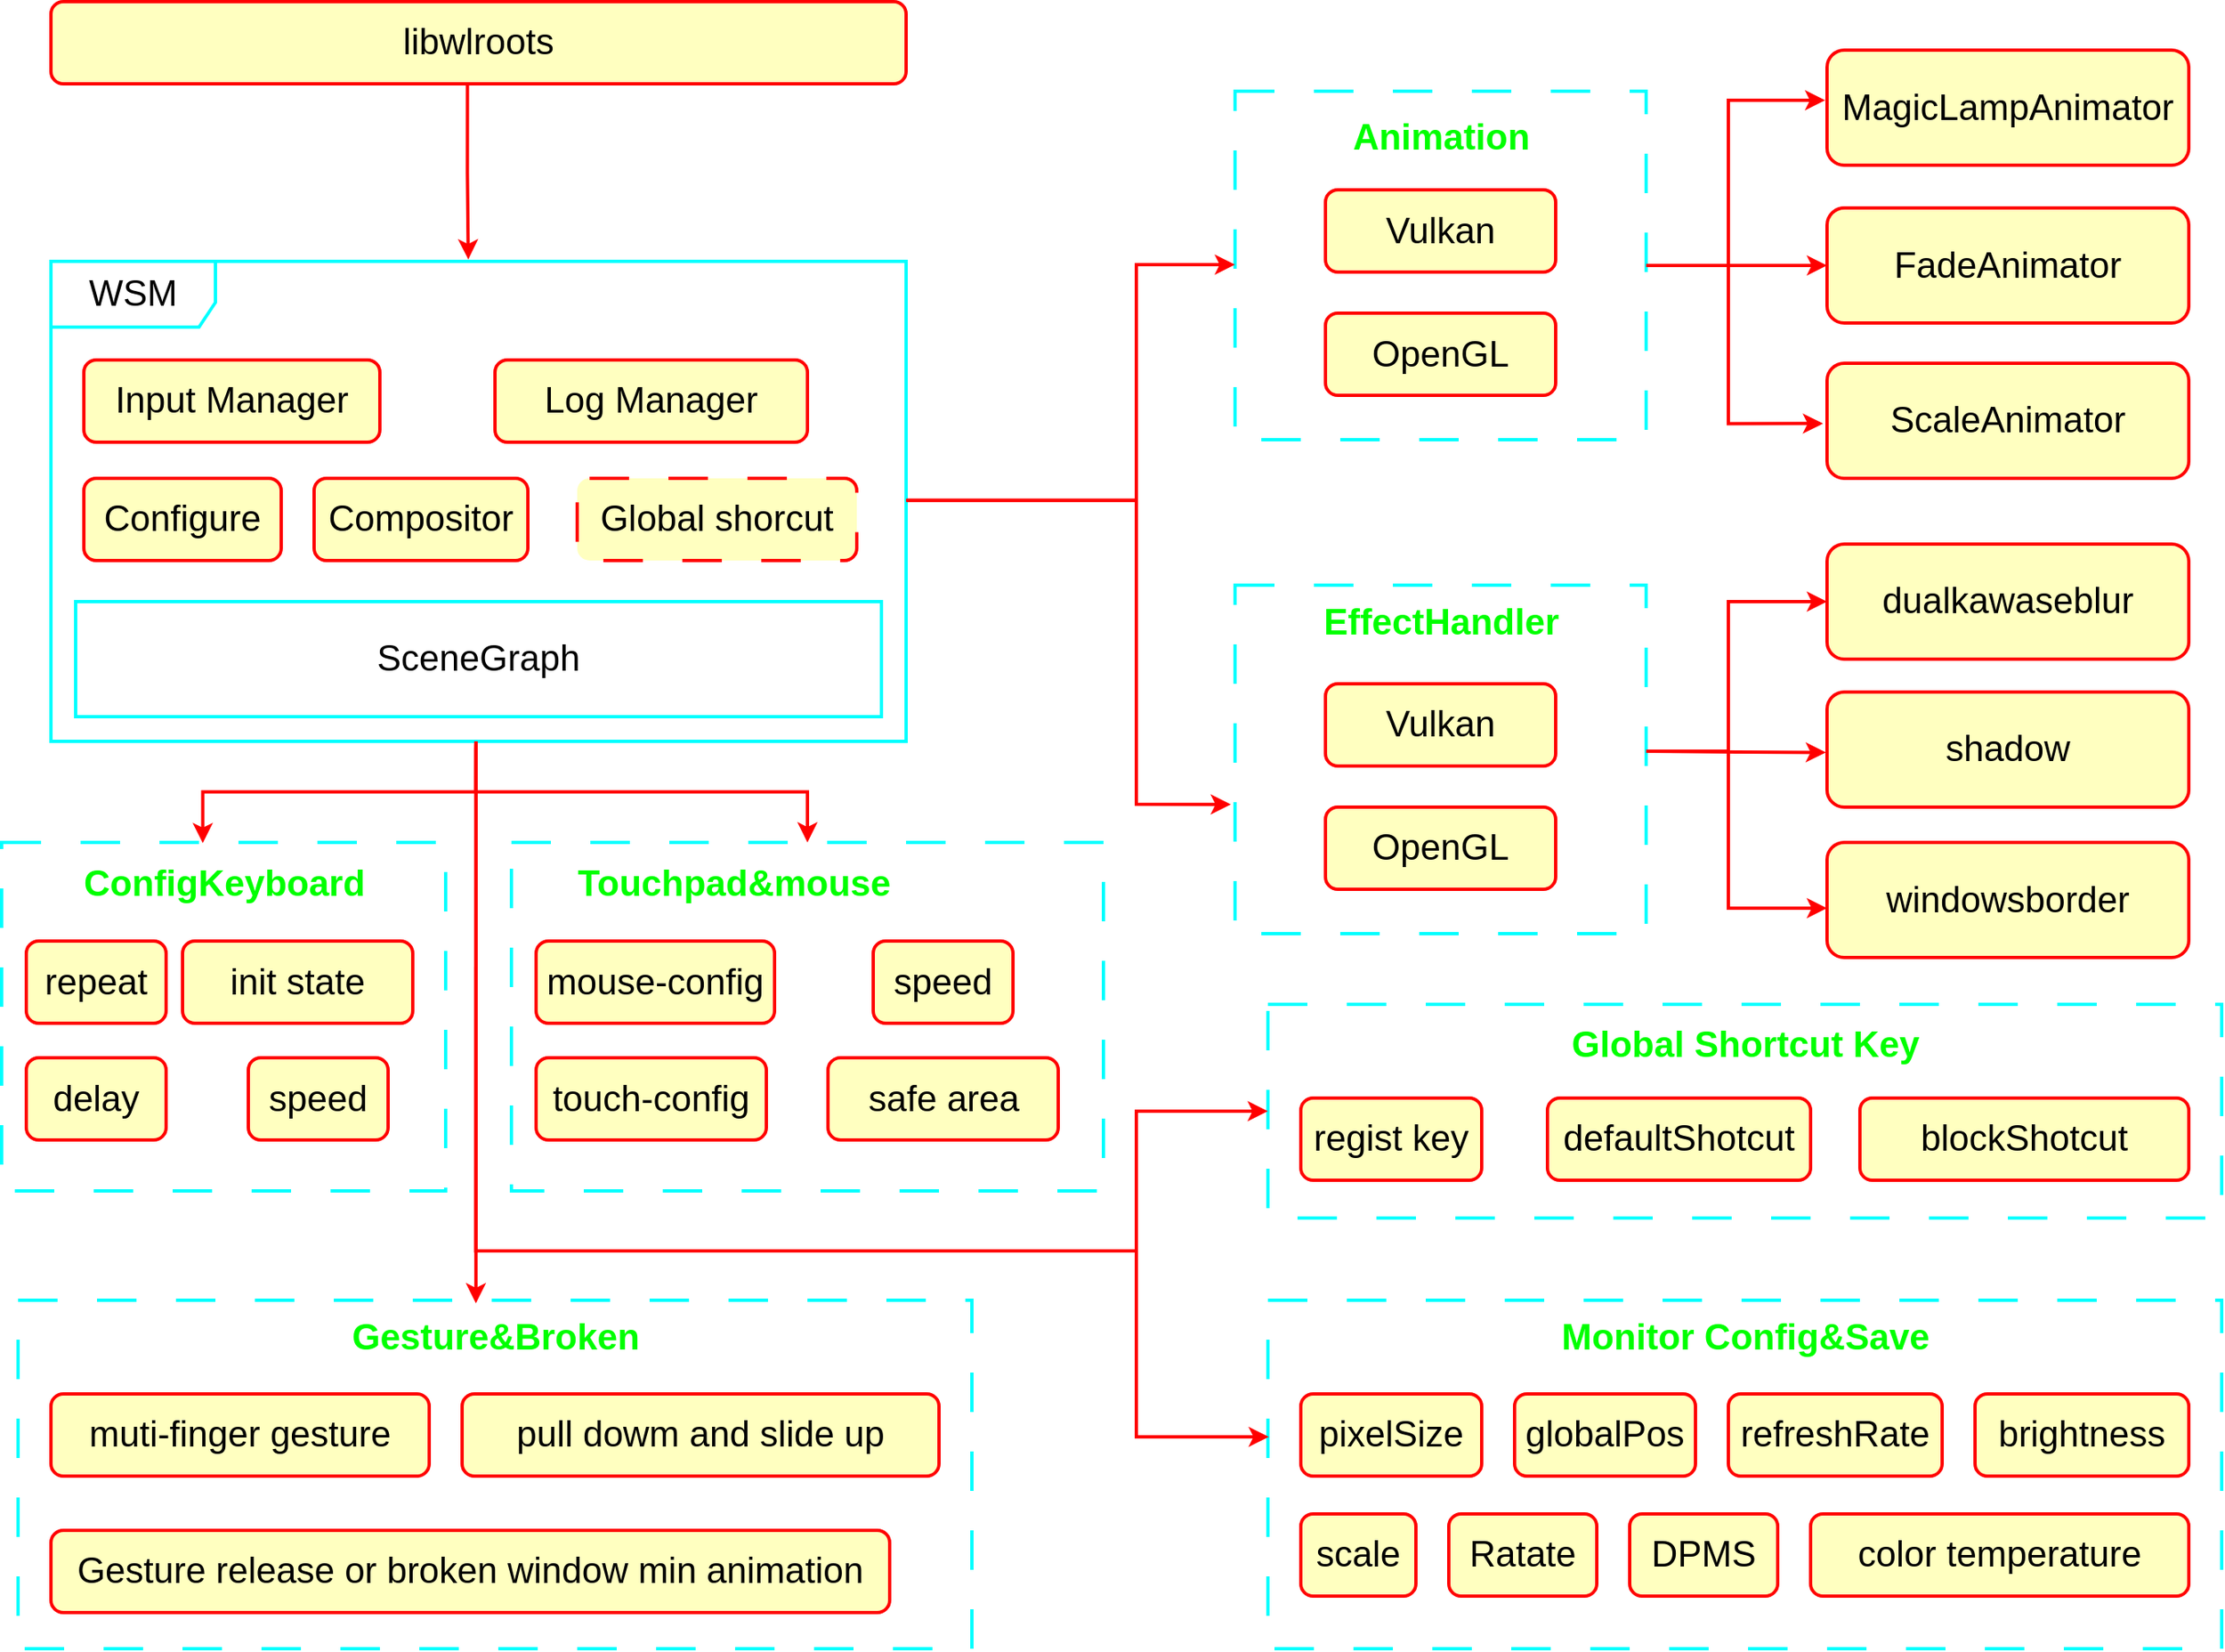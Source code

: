 <mxfile version="21.6.5" type="device">
  <diagram name="Page-1" id="58cdce13-f638-feb5-8d6f-7d28b1aa9fa0">
    <mxGraphModel dx="2049" dy="1356" grid="1" gridSize="10" guides="1" tooltips="1" connect="1" arrows="1" fold="1" page="1" pageScale="1" pageWidth="1100" pageHeight="850" background="none" math="0" shadow="0">
      <root>
        <mxCell id="0" />
        <mxCell id="1" parent="0" />
        <mxCell id="i5d65jVMCDjqzb061Ra0-9" value="" style="html=1;whiteSpace=wrap;dashed=1;dashPattern=12 12;fillColor=none;strokeWidth=2;strokeColor=#00FFFF;" parent="1" vertex="1">
          <mxGeometry x="760" y="365" width="250" height="212" as="geometry" />
        </mxCell>
        <mxCell id="x3ULWK2paoiCo0BF2PzE-1" value="&lt;font style=&quot;font-size: 22px;&quot;&gt;libwlroots&lt;/font&gt;" style="html=1;whiteSpace=wrap;rounded=1;fillColor=#FFFFC0;strokeColor=#FF0000;strokeWidth=2;" parent="1" vertex="1">
          <mxGeometry x="40" y="10" width="520" height="50" as="geometry" />
        </mxCell>
        <mxCell id="x3ULWK2paoiCo0BF2PzE-5" value="&lt;font style=&quot;font-size: 22px;&quot;&gt;WSM&lt;/font&gt;" style="shape=umlFrame;whiteSpace=wrap;html=1;pointerEvents=0;width=100;height=40;strokeWidth=2;strokeColor=#00FFFF;" parent="1" vertex="1">
          <mxGeometry x="40" y="168" width="520" height="292" as="geometry" />
        </mxCell>
        <mxCell id="x3ULWK2paoiCo0BF2PzE-6" value="&lt;font style=&quot;font-size: 22px;&quot;&gt;Input Manager&lt;br&gt;&lt;/font&gt;" style="html=1;whiteSpace=wrap;rounded=1;fillColor=#FFFFC0;strokeColor=#FF0000;strokeWidth=2;" parent="1" vertex="1">
          <mxGeometry x="60" y="228" width="180" height="50" as="geometry" />
        </mxCell>
        <mxCell id="x3ULWK2paoiCo0BF2PzE-7" value="&lt;font style=&quot;font-size: 22px;&quot;&gt;Log Manager&lt;br&gt;&lt;/font&gt;" style="html=1;whiteSpace=wrap;rounded=1;fillColor=#FFFFC0;strokeColor=#FF0000;strokeWidth=2;" parent="1" vertex="1">
          <mxGeometry x="310" y="228" width="190" height="50" as="geometry" />
        </mxCell>
        <mxCell id="x3ULWK2paoiCo0BF2PzE-8" value="&lt;font style=&quot;font-size: 22px;&quot;&gt;SceneGraph&lt;/font&gt;" style="html=1;whiteSpace=wrap;strokeWidth=2;strokeColor=#00FFFF;" parent="1" vertex="1">
          <mxGeometry x="55" y="375" width="490" height="70" as="geometry" />
        </mxCell>
        <mxCell id="i5d65jVMCDjqzb061Ra0-1" style="edgeStyle=orthogonalEdgeStyle;rounded=0;orthogonalLoop=1;jettySize=auto;html=1;exitX=0.487;exitY=0.997;exitDx=0;exitDy=0;entryX=0.488;entryY=-0.004;entryDx=0;entryDy=0;strokeColor=#FF0000;exitPerimeter=0;entryPerimeter=0;strokeWidth=2;" parent="1" source="x3ULWK2paoiCo0BF2PzE-1" target="x3ULWK2paoiCo0BF2PzE-5" edge="1">
          <mxGeometry relative="1" as="geometry">
            <mxPoint x="304.5" y="60" as="sourcePoint" />
            <mxPoint x="304.5" y="159" as="targetPoint" />
          </mxGeometry>
        </mxCell>
        <mxCell id="i5d65jVMCDjqzb061Ra0-2" value="&lt;font style=&quot;font-size: 22px;&quot;&gt;Configure&lt;br&gt;&lt;/font&gt;" style="html=1;whiteSpace=wrap;rounded=1;fillColor=#FFFFC0;strokeColor=#FF0000;strokeWidth=2;" parent="1" vertex="1">
          <mxGeometry x="60" y="300" width="120" height="50" as="geometry" />
        </mxCell>
        <mxCell id="i5d65jVMCDjqzb061Ra0-3" value="&lt;font style=&quot;font-size: 22px;&quot;&gt;Compositor&lt;br&gt;&lt;/font&gt;" style="html=1;whiteSpace=wrap;rounded=1;fillColor=#FFFFC0;strokeColor=#FF0000;strokeWidth=2;" parent="1" vertex="1">
          <mxGeometry x="200" y="300" width="130" height="50" as="geometry" />
        </mxCell>
        <mxCell id="i5d65jVMCDjqzb061Ra0-4" value="" style="html=1;whiteSpace=wrap;dashed=1;dashPattern=12 12;fillColor=none;strokeWidth=2;strokeColor=#00FFFF;" parent="1" vertex="1">
          <mxGeometry x="760" y="64.5" width="250" height="212" as="geometry" />
        </mxCell>
        <mxCell id="i5d65jVMCDjqzb061Ra0-5" value="&lt;font color=&quot;#00ff00&quot; style=&quot;font-size: 22px;&quot;&gt;EffectHandler&lt;/font&gt;" style="text;align=center;fontStyle=1;verticalAlign=middle;spacingLeft=3;spacingRight=3;strokeColor=none;rotatable=0;points=[[0,0.5],[1,0.5]];portConstraint=eastwest;html=1;strokeWidth=2;" parent="1" vertex="1">
          <mxGeometry x="802.5" y="375" width="165" height="26" as="geometry" />
        </mxCell>
        <mxCell id="i5d65jVMCDjqzb061Ra0-6" value="&lt;font style=&quot;font-size: 22px;&quot;&gt;Vulkan&lt;br&gt;&lt;/font&gt;" style="html=1;whiteSpace=wrap;rounded=1;fillColor=#FFFFC0;strokeColor=#FF0000;strokeWidth=2;" parent="1" vertex="1">
          <mxGeometry x="815" y="124.5" width="140" height="50" as="geometry" />
        </mxCell>
        <mxCell id="i5d65jVMCDjqzb061Ra0-7" value="&lt;font style=&quot;font-size: 22px;&quot;&gt;OpenGL&lt;br&gt;&lt;/font&gt;" style="html=1;whiteSpace=wrap;rounded=1;fillColor=#FFFFC0;strokeColor=#FF0000;strokeWidth=2;" parent="1" vertex="1">
          <mxGeometry x="815" y="199.5" width="140" height="50" as="geometry" />
        </mxCell>
        <mxCell id="i5d65jVMCDjqzb061Ra0-10" value="&lt;font color=&quot;#00ff00&quot; style=&quot;font-size: 22px;&quot;&gt;Animation&lt;/font&gt;" style="text;align=center;fontStyle=1;verticalAlign=middle;spacingLeft=3;spacingRight=3;strokeColor=none;rotatable=0;points=[[0,0.5],[1,0.5]];portConstraint=eastwest;html=1;strokeWidth=2;" parent="1" vertex="1">
          <mxGeometry x="802.5" y="80" width="165" height="26" as="geometry" />
        </mxCell>
        <mxCell id="i5d65jVMCDjqzb061Ra0-11" value="&lt;font style=&quot;font-size: 22px;&quot;&gt;Vulkan&lt;br&gt;&lt;/font&gt;" style="html=1;whiteSpace=wrap;rounded=1;fillColor=#FFFFC0;strokeColor=#FF0000;strokeWidth=2;" parent="1" vertex="1">
          <mxGeometry x="815" y="425" width="140" height="50" as="geometry" />
        </mxCell>
        <mxCell id="i5d65jVMCDjqzb061Ra0-12" value="&lt;font style=&quot;font-size: 22px;&quot;&gt;OpenGL&lt;br&gt;&lt;/font&gt;" style="html=1;whiteSpace=wrap;rounded=1;fillColor=#FFFFC0;strokeColor=#FF0000;strokeWidth=2;" parent="1" vertex="1">
          <mxGeometry x="815" y="500" width="140" height="50" as="geometry" />
        </mxCell>
        <mxCell id="i5d65jVMCDjqzb061Ra0-13" value="&lt;font style=&quot;font-size: 22px;&quot;&gt;MagicLampAnimator&lt;br&gt;&lt;/font&gt;" style="html=1;whiteSpace=wrap;rounded=1;fillColor=#FFFFC0;strokeColor=#FF0000;strokeWidth=2;" parent="1" vertex="1">
          <mxGeometry x="1120" y="39.5" width="220" height="70" as="geometry" />
        </mxCell>
        <mxCell id="i5d65jVMCDjqzb061Ra0-14" value="&lt;font style=&quot;font-size: 22px;&quot;&gt;FadeAnimator&lt;br&gt;&lt;/font&gt;" style="html=1;whiteSpace=wrap;rounded=1;fillColor=#FFFFC0;strokeColor=#FF0000;strokeWidth=2;" parent="1" vertex="1">
          <mxGeometry x="1120" y="135.5" width="220" height="70" as="geometry" />
        </mxCell>
        <mxCell id="i5d65jVMCDjqzb061Ra0-15" value="&lt;font style=&quot;font-size: 22px;&quot;&gt;ScaleAnimator&lt;br&gt;&lt;/font&gt;" style="html=1;whiteSpace=wrap;rounded=1;fillColor=#FFFFC0;strokeColor=#FF0000;strokeWidth=2;" parent="1" vertex="1">
          <mxGeometry x="1120" y="230" width="220" height="70" as="geometry" />
        </mxCell>
        <mxCell id="i5d65jVMCDjqzb061Ra0-16" value="&lt;font style=&quot;font-size: 22px;&quot;&gt;dualkawaseblur&lt;br&gt;&lt;/font&gt;" style="html=1;whiteSpace=wrap;rounded=1;fillColor=#FFFFC0;strokeColor=#FF0000;strokeWidth=2;" parent="1" vertex="1">
          <mxGeometry x="1120" y="340" width="220" height="70" as="geometry" />
        </mxCell>
        <mxCell id="i5d65jVMCDjqzb061Ra0-17" value="&lt;font style=&quot;font-size: 22px;&quot;&gt;shadow&lt;br&gt;&lt;/font&gt;" style="html=1;whiteSpace=wrap;rounded=1;fillColor=#FFFFC0;strokeColor=#FF0000;strokeWidth=2;" parent="1" vertex="1">
          <mxGeometry x="1120" y="430" width="220" height="70" as="geometry" />
        </mxCell>
        <mxCell id="i5d65jVMCDjqzb061Ra0-18" value="&lt;font style=&quot;font-size: 22px;&quot;&gt;windowsborder&lt;br&gt;&lt;/font&gt;" style="html=1;whiteSpace=wrap;rounded=1;fillColor=#FFFFC0;strokeColor=#FF0000;strokeWidth=2;" parent="1" vertex="1">
          <mxGeometry x="1120" y="521.5" width="220" height="70" as="geometry" />
        </mxCell>
        <mxCell id="i5d65jVMCDjqzb061Ra0-19" style="edgeStyle=orthogonalEdgeStyle;rounded=0;orthogonalLoop=1;jettySize=auto;html=1;exitX=1;exitY=0.5;exitDx=0;exitDy=0;strokeColor=#FF0000;entryX=-0.005;entryY=0.436;entryDx=0;entryDy=0;entryPerimeter=0;strokeWidth=2;" parent="1" source="i5d65jVMCDjqzb061Ra0-4" target="i5d65jVMCDjqzb061Ra0-13" edge="1">
          <mxGeometry relative="1" as="geometry">
            <mxPoint x="403" y="40" as="sourcePoint" />
            <mxPoint x="1110" y="70" as="targetPoint" />
            <Array as="points">
              <mxPoint x="1060" y="171" />
              <mxPoint x="1060" y="70" />
            </Array>
          </mxGeometry>
        </mxCell>
        <mxCell id="i5d65jVMCDjqzb061Ra0-20" style="edgeStyle=orthogonalEdgeStyle;rounded=0;orthogonalLoop=1;jettySize=auto;html=1;exitX=1;exitY=0.5;exitDx=0;exitDy=0;strokeColor=#FF0000;entryX=0;entryY=0.5;entryDx=0;entryDy=0;strokeWidth=2;" parent="1" source="i5d65jVMCDjqzb061Ra0-4" target="i5d65jVMCDjqzb061Ra0-14" edge="1">
          <mxGeometry relative="1" as="geometry">
            <mxPoint x="1000" y="174" as="sourcePoint" />
            <mxPoint x="1100" y="73" as="targetPoint" />
          </mxGeometry>
        </mxCell>
        <mxCell id="i5d65jVMCDjqzb061Ra0-21" style="edgeStyle=orthogonalEdgeStyle;rounded=0;orthogonalLoop=1;jettySize=auto;html=1;exitX=1;exitY=0.5;exitDx=0;exitDy=0;strokeColor=#FF0000;entryX=-0.011;entryY=0.524;entryDx=0;entryDy=0;entryPerimeter=0;strokeWidth=2;" parent="1" source="i5d65jVMCDjqzb061Ra0-4" target="i5d65jVMCDjqzb061Ra0-15" edge="1">
          <mxGeometry relative="1" as="geometry">
            <mxPoint x="1020" y="181" as="sourcePoint" />
            <mxPoint x="1120" y="80" as="targetPoint" />
            <Array as="points">
              <mxPoint x="1060" y="171" />
              <mxPoint x="1060" y="267" />
            </Array>
          </mxGeometry>
        </mxCell>
        <mxCell id="i5d65jVMCDjqzb061Ra0-32" style="edgeStyle=orthogonalEdgeStyle;rounded=0;orthogonalLoop=1;jettySize=auto;html=1;exitX=1;exitY=0.5;exitDx=0;exitDy=0;strokeColor=#FF0000;entryX=0;entryY=0.5;entryDx=0;entryDy=0;strokeWidth=2;" parent="1" target="i5d65jVMCDjqzb061Ra0-16" edge="1">
          <mxGeometry relative="1" as="geometry">
            <mxPoint x="1010" y="466" as="sourcePoint" />
            <mxPoint x="1110" y="365" as="targetPoint" />
            <Array as="points">
              <mxPoint x="1060" y="465.5" />
              <mxPoint x="1060" y="375.5" />
            </Array>
          </mxGeometry>
        </mxCell>
        <mxCell id="i5d65jVMCDjqzb061Ra0-33" style="edgeStyle=orthogonalEdgeStyle;rounded=0;orthogonalLoop=1;jettySize=auto;html=1;exitX=1;exitY=0.5;exitDx=0;exitDy=0;strokeColor=#FF0000;entryX=-0.003;entryY=0.525;entryDx=0;entryDy=0;entryPerimeter=0;strokeWidth=2;" parent="1" target="i5d65jVMCDjqzb061Ra0-17" edge="1">
          <mxGeometry relative="1" as="geometry">
            <mxPoint x="1010" y="466" as="sourcePoint" />
            <mxPoint x="1120" y="466" as="targetPoint" />
          </mxGeometry>
        </mxCell>
        <mxCell id="i5d65jVMCDjqzb061Ra0-34" style="edgeStyle=orthogonalEdgeStyle;rounded=0;orthogonalLoop=1;jettySize=auto;html=1;exitX=1;exitY=0.5;exitDx=0;exitDy=0;strokeColor=#FF0000;strokeWidth=2;" parent="1" target="i5d65jVMCDjqzb061Ra0-18" edge="1">
          <mxGeometry relative="1" as="geometry">
            <mxPoint x="1010" y="466" as="sourcePoint" />
            <mxPoint x="1118" y="562" as="targetPoint" />
            <Array as="points">
              <mxPoint x="1060" y="465.5" />
              <mxPoint x="1060" y="561.5" />
            </Array>
          </mxGeometry>
        </mxCell>
        <mxCell id="i5d65jVMCDjqzb061Ra0-35" style="edgeStyle=orthogonalEdgeStyle;rounded=0;orthogonalLoop=1;jettySize=auto;html=1;strokeColor=#FF0000;exitX=1;exitY=0.498;exitDx=0;exitDy=0;exitPerimeter=0;strokeWidth=2;" parent="1" source="x3ULWK2paoiCo0BF2PzE-5" target="i5d65jVMCDjqzb061Ra0-4" edge="1">
          <mxGeometry relative="1" as="geometry">
            <mxPoint x="559" y="312" as="sourcePoint" />
            <mxPoint x="659.47" y="210" as="targetPoint" />
            <Array as="points">
              <mxPoint x="700" y="313" />
              <mxPoint x="700" y="170" />
            </Array>
          </mxGeometry>
        </mxCell>
        <mxCell id="i5d65jVMCDjqzb061Ra0-36" style="edgeStyle=orthogonalEdgeStyle;rounded=0;orthogonalLoop=1;jettySize=auto;html=1;strokeColor=#FF0000;exitX=1.001;exitY=0.498;exitDx=0;exitDy=0;exitPerimeter=0;entryX=-0.01;entryY=0.629;entryDx=0;entryDy=0;entryPerimeter=0;strokeWidth=2;" parent="1" source="x3ULWK2paoiCo0BF2PzE-5" target="i5d65jVMCDjqzb061Ra0-9" edge="1">
          <mxGeometry relative="1" as="geometry">
            <mxPoint x="570" y="323" as="sourcePoint" />
            <mxPoint x="670" y="211" as="targetPoint" />
            <Array as="points">
              <mxPoint x="700" y="313" />
              <mxPoint x="700" y="498" />
            </Array>
          </mxGeometry>
        </mxCell>
        <mxCell id="i5d65jVMCDjqzb061Ra0-37" value="" style="html=1;whiteSpace=wrap;dashed=1;dashPattern=12 12;fillColor=none;strokeWidth=2;strokeColor=#00FFFF;" parent="1" vertex="1">
          <mxGeometry x="780" y="800" width="580" height="212" as="geometry" />
        </mxCell>
        <mxCell id="i5d65jVMCDjqzb061Ra0-38" value="&lt;font color=&quot;#00ff00&quot; style=&quot;font-size: 22px;&quot;&gt;Monitor Config&amp;amp;Save&lt;/font&gt;" style="text;align=center;fontStyle=1;verticalAlign=middle;spacingLeft=3;spacingRight=3;strokeColor=none;rotatable=0;points=[[0,0.5],[1,0.5]];portConstraint=eastwest;html=1;strokeWidth=2;" parent="1" vertex="1">
          <mxGeometry x="950" y="810" width="240" height="26" as="geometry" />
        </mxCell>
        <mxCell id="i5d65jVMCDjqzb061Ra0-39" value="&lt;font style=&quot;font-size: 22px;&quot;&gt;pixelSize&lt;br&gt;&lt;/font&gt;" style="html=1;whiteSpace=wrap;rounded=1;fillColor=#FFFFC0;strokeColor=#FF0000;strokeWidth=2;" parent="1" vertex="1">
          <mxGeometry x="800" y="857" width="110" height="50" as="geometry" />
        </mxCell>
        <mxCell id="i5d65jVMCDjqzb061Ra0-41" value="&lt;font style=&quot;font-size: 22px;&quot;&gt;globalPos&lt;br&gt;&lt;/font&gt;" style="html=1;whiteSpace=wrap;rounded=1;fillColor=#FFFFC0;strokeColor=#FF0000;strokeWidth=2;" parent="1" vertex="1">
          <mxGeometry x="930" y="857" width="110" height="50" as="geometry" />
        </mxCell>
        <mxCell id="i5d65jVMCDjqzb061Ra0-42" value="&lt;font style=&quot;font-size: 22px;&quot;&gt;refreshRate&lt;br&gt;&lt;/font&gt;" style="html=1;whiteSpace=wrap;rounded=1;fillColor=#FFFFC0;strokeColor=#FF0000;strokeWidth=2;" parent="1" vertex="1">
          <mxGeometry x="1060" y="857" width="130" height="50" as="geometry" />
        </mxCell>
        <mxCell id="i5d65jVMCDjqzb061Ra0-43" value="&lt;font style=&quot;font-size: 22px;&quot;&gt;scale&lt;br&gt;&lt;/font&gt;" style="html=1;whiteSpace=wrap;rounded=1;fillColor=#FFFFC0;strokeColor=#FF0000;strokeWidth=2;" parent="1" vertex="1">
          <mxGeometry x="800" y="930" width="70" height="50" as="geometry" />
        </mxCell>
        <mxCell id="i5d65jVMCDjqzb061Ra0-44" value="&lt;font style=&quot;font-size: 22px;&quot;&gt;Ratate&lt;br&gt;&lt;/font&gt;" style="html=1;whiteSpace=wrap;rounded=1;fillColor=#FFFFC0;strokeColor=#FF0000;strokeWidth=2;" parent="1" vertex="1">
          <mxGeometry x="890" y="930" width="90" height="50" as="geometry" />
        </mxCell>
        <mxCell id="i5d65jVMCDjqzb061Ra0-45" value="&lt;font style=&quot;font-size: 22px;&quot;&gt;DPMS&lt;br&gt;&lt;/font&gt;" style="html=1;whiteSpace=wrap;rounded=1;fillColor=#FFFFC0;strokeColor=#FF0000;strokeWidth=2;" parent="1" vertex="1">
          <mxGeometry x="1000" y="930" width="90" height="50" as="geometry" />
        </mxCell>
        <mxCell id="i5d65jVMCDjqzb061Ra0-46" value="&lt;font style=&quot;font-size: 22px;&quot;&gt;brightness&lt;br&gt;&lt;/font&gt;" style="html=1;whiteSpace=wrap;rounded=1;fillColor=#FFFFC0;strokeColor=#FF0000;strokeWidth=2;" parent="1" vertex="1">
          <mxGeometry x="1210" y="857" width="130" height="50" as="geometry" />
        </mxCell>
        <mxCell id="i5d65jVMCDjqzb061Ra0-47" value="&lt;font style=&quot;font-size: 22px;&quot;&gt;color temperature&lt;br&gt;&lt;/font&gt;" style="html=1;whiteSpace=wrap;rounded=1;fillColor=#FFFFC0;strokeColor=#FF0000;strokeWidth=2;" parent="1" vertex="1">
          <mxGeometry x="1110" y="930" width="230" height="50" as="geometry" />
        </mxCell>
        <mxCell id="i5d65jVMCDjqzb061Ra0-48" value="" style="html=1;whiteSpace=wrap;dashed=1;dashPattern=12 12;fillColor=none;strokeWidth=2;strokeColor=#00FFFF;" parent="1" vertex="1">
          <mxGeometry x="10" y="521.5" width="270" height="212" as="geometry" />
        </mxCell>
        <mxCell id="i5d65jVMCDjqzb061Ra0-49" value="&lt;font color=&quot;#00ff00&quot; style=&quot;font-size: 22px;&quot;&gt;ConfigKeyboard&lt;/font&gt;" style="text;align=center;fontStyle=1;verticalAlign=middle;spacingLeft=3;spacingRight=3;strokeColor=none;rotatable=0;points=[[0,0.5],[1,0.5]];portConstraint=eastwest;html=1;strokeWidth=2;" parent="1" vertex="1">
          <mxGeometry x="62.5" y="533.5" width="165" height="26" as="geometry" />
        </mxCell>
        <mxCell id="i5d65jVMCDjqzb061Ra0-50" value="&lt;font style=&quot;font-size: 22px;&quot;&gt;repeat&lt;br&gt;&lt;/font&gt;" style="html=1;whiteSpace=wrap;rounded=1;fillColor=#FFFFC0;strokeColor=#FF0000;strokeWidth=2;" parent="1" vertex="1">
          <mxGeometry x="25" y="581.5" width="85" height="50" as="geometry" />
        </mxCell>
        <mxCell id="i5d65jVMCDjqzb061Ra0-51" value="&lt;font style=&quot;font-size: 22px;&quot;&gt;init state&lt;br&gt;&lt;/font&gt;" style="html=1;whiteSpace=wrap;rounded=1;fillColor=#FFFFC0;strokeColor=#FF0000;strokeWidth=2;" parent="1" vertex="1">
          <mxGeometry x="120" y="581.5" width="140" height="50" as="geometry" />
        </mxCell>
        <mxCell id="i5d65jVMCDjqzb061Ra0-52" value="&lt;font style=&quot;font-size: 22px;&quot;&gt;delay&lt;br&gt;&lt;/font&gt;" style="html=1;whiteSpace=wrap;rounded=1;fillColor=#FFFFC0;strokeColor=#FF0000;strokeWidth=2;" parent="1" vertex="1">
          <mxGeometry x="25" y="652.5" width="85" height="50" as="geometry" />
        </mxCell>
        <mxCell id="i5d65jVMCDjqzb061Ra0-53" value="&lt;font style=&quot;font-size: 22px;&quot;&gt;speed&lt;br&gt;&lt;/font&gt;" style="html=1;whiteSpace=wrap;rounded=1;fillColor=#FFFFC0;strokeColor=#FF0000;strokeWidth=2;" parent="1" vertex="1">
          <mxGeometry x="160" y="652.5" width="85" height="50" as="geometry" />
        </mxCell>
        <mxCell id="i5d65jVMCDjqzb061Ra0-54" value="" style="html=1;whiteSpace=wrap;dashed=1;dashPattern=12 12;fillColor=none;strokeWidth=2;strokeColor=#00FFFF;" parent="1" vertex="1">
          <mxGeometry x="320" y="521.5" width="360" height="212" as="geometry" />
        </mxCell>
        <mxCell id="i5d65jVMCDjqzb061Ra0-55" value="&lt;font color=&quot;#00ff00&quot; style=&quot;font-size: 22px;&quot;&gt;Touchpad&amp;amp;mouse&lt;/font&gt;" style="text;align=center;fontStyle=1;verticalAlign=middle;spacingLeft=3;spacingRight=3;strokeColor=none;rotatable=0;points=[[0,0.5],[1,0.5]];portConstraint=eastwest;html=1;strokeWidth=2;" parent="1" vertex="1">
          <mxGeometry x="335" y="533.5" width="240" height="26" as="geometry" />
        </mxCell>
        <mxCell id="i5d65jVMCDjqzb061Ra0-56" value="&lt;font style=&quot;font-size: 22px;&quot;&gt;mouse-config&lt;br&gt;&lt;/font&gt;" style="html=1;whiteSpace=wrap;rounded=1;fillColor=#FFFFC0;strokeColor=#FF0000;strokeWidth=2;" parent="1" vertex="1">
          <mxGeometry x="335" y="581.5" width="145" height="50" as="geometry" />
        </mxCell>
        <mxCell id="i5d65jVMCDjqzb061Ra0-57" value="&lt;font style=&quot;font-size: 22px;&quot;&gt;touch-config&lt;br&gt;&lt;/font&gt;" style="html=1;whiteSpace=wrap;rounded=1;fillColor=#FFFFC0;strokeColor=#FF0000;strokeWidth=2;" parent="1" vertex="1">
          <mxGeometry x="335" y="652.5" width="140" height="50" as="geometry" />
        </mxCell>
        <mxCell id="i5d65jVMCDjqzb061Ra0-58" value="&lt;font style=&quot;font-size: 22px;&quot;&gt;speed&lt;br&gt;&lt;/font&gt;" style="html=1;whiteSpace=wrap;rounded=1;fillColor=#FFFFC0;strokeColor=#FF0000;strokeWidth=2;" parent="1" vertex="1">
          <mxGeometry x="540" y="581.5" width="85" height="50" as="geometry" />
        </mxCell>
        <mxCell id="i5d65jVMCDjqzb061Ra0-59" value="&lt;font style=&quot;font-size: 22px;&quot;&gt;safe area&lt;br&gt;&lt;/font&gt;" style="html=1;whiteSpace=wrap;rounded=1;fillColor=#FFFFC0;strokeColor=#FF0000;strokeWidth=2;" parent="1" vertex="1">
          <mxGeometry x="512.5" y="652.5" width="140" height="50" as="geometry" />
        </mxCell>
        <mxCell id="i5d65jVMCDjqzb061Ra0-61" style="edgeStyle=orthogonalEdgeStyle;rounded=0;orthogonalLoop=1;jettySize=auto;html=1;strokeColor=#FF0000;entryX=0.453;entryY=0.002;entryDx=0;entryDy=0;entryPerimeter=0;exitX=0.497;exitY=1.003;exitDx=0;exitDy=0;exitPerimeter=0;strokeWidth=2;" parent="1" source="x3ULWK2paoiCo0BF2PzE-5" target="i5d65jVMCDjqzb061Ra0-48" edge="1">
          <mxGeometry relative="1" as="geometry">
            <mxPoint x="275" y="460" as="sourcePoint" />
            <mxPoint x="670" y="181" as="targetPoint" />
          </mxGeometry>
        </mxCell>
        <mxCell id="i5d65jVMCDjqzb061Ra0-63" style="edgeStyle=orthogonalEdgeStyle;rounded=0;orthogonalLoop=1;jettySize=auto;html=1;strokeColor=#FF0000;entryX=0.5;entryY=0;entryDx=0;entryDy=0;exitX=0.497;exitY=1;exitDx=0;exitDy=0;exitPerimeter=0;strokeWidth=2;" parent="1" source="x3ULWK2paoiCo0BF2PzE-5" target="i5d65jVMCDjqzb061Ra0-54" edge="1">
          <mxGeometry relative="1" as="geometry">
            <mxPoint x="285" y="470" as="sourcePoint" />
            <mxPoint x="142" y="532" as="targetPoint" />
          </mxGeometry>
        </mxCell>
        <mxCell id="i5d65jVMCDjqzb061Ra0-65" value="" style="html=1;whiteSpace=wrap;dashed=1;dashPattern=12 12;fillColor=none;strokeWidth=2;strokeColor=#00FFFF;" parent="1" vertex="1">
          <mxGeometry x="20" y="800" width="580" height="212" as="geometry" />
        </mxCell>
        <mxCell id="i5d65jVMCDjqzb061Ra0-66" value="&lt;font color=&quot;#00ff00&quot; style=&quot;font-size: 22px;&quot;&gt;Gesture&amp;amp;Broken&lt;/font&gt;" style="text;align=center;fontStyle=1;verticalAlign=middle;spacingLeft=3;spacingRight=3;strokeColor=none;rotatable=0;points=[[0,0.5],[1,0.5]];portConstraint=eastwest;html=1;strokeWidth=2;" parent="1" vertex="1">
          <mxGeometry x="190" y="810" width="240" height="26" as="geometry" />
        </mxCell>
        <mxCell id="i5d65jVMCDjqzb061Ra0-74" value="&lt;font style=&quot;font-size: 22px;&quot;&gt;muti-finger gesture&lt;br&gt;&lt;/font&gt;" style="html=1;whiteSpace=wrap;rounded=1;fillColor=#FFFFC0;strokeColor=#FF0000;strokeWidth=2;" parent="1" vertex="1">
          <mxGeometry x="40" y="857" width="230" height="50" as="geometry" />
        </mxCell>
        <mxCell id="i5d65jVMCDjqzb061Ra0-75" value="&lt;font style=&quot;font-size: 22px;&quot;&gt;Gesture release or broken window min animation&lt;br&gt;&lt;/font&gt;" style="html=1;whiteSpace=wrap;rounded=1;fillColor=#FFFFC0;strokeColor=#FF0000;strokeWidth=2;" parent="1" vertex="1">
          <mxGeometry x="40" y="940" width="510" height="50" as="geometry" />
        </mxCell>
        <mxCell id="i5d65jVMCDjqzb061Ra0-76" value="&lt;font style=&quot;font-size: 22px;&quot;&gt;pull dowm and slide up&lt;br&gt;&lt;/font&gt;" style="html=1;whiteSpace=wrap;rounded=1;fillColor=#FFFFC0;strokeColor=#FF0000;strokeWidth=2;" parent="1" vertex="1">
          <mxGeometry x="290" y="857" width="290" height="50" as="geometry" />
        </mxCell>
        <mxCell id="i5d65jVMCDjqzb061Ra0-78" style="edgeStyle=orthogonalEdgeStyle;rounded=0;orthogonalLoop=1;jettySize=auto;html=1;exitX=0.497;exitY=1.013;exitDx=0;exitDy=0;entryX=0.48;entryY=0.009;entryDx=0;entryDy=0;strokeColor=#FF0000;exitPerimeter=0;entryPerimeter=0;strokeWidth=2;" parent="1" source="x3ULWK2paoiCo0BF2PzE-5" target="i5d65jVMCDjqzb061Ra0-65" edge="1">
          <mxGeometry relative="1" as="geometry">
            <mxPoint x="299.25" y="749.5" as="sourcePoint" />
            <mxPoint x="300.25" y="856.5" as="targetPoint" />
          </mxGeometry>
        </mxCell>
        <mxCell id="i5d65jVMCDjqzb061Ra0-79" value="&lt;font style=&quot;font-size: 22px;&quot;&gt;Global shorcut&lt;br&gt;&lt;/font&gt;" style="html=1;whiteSpace=wrap;rounded=1;fillColor=#FFFFC0;strokeColor=#FF0000;dashed=1;dashPattern=12 12;strokeWidth=2;" parent="1" vertex="1">
          <mxGeometry x="360" y="300" width="170" height="50" as="geometry" />
        </mxCell>
        <mxCell id="i5d65jVMCDjqzb061Ra0-80" value="" style="html=1;whiteSpace=wrap;dashed=1;dashPattern=12 12;fillColor=none;strokeWidth=2;strokeColor=#00FFFF;" parent="1" vertex="1">
          <mxGeometry x="780" y="620" width="580" height="130" as="geometry" />
        </mxCell>
        <mxCell id="i5d65jVMCDjqzb061Ra0-81" value="&lt;font color=&quot;#00ff00&quot; style=&quot;font-size: 22px;&quot;&gt;Global Shortcut Key&lt;/font&gt;" style="text;align=center;fontStyle=1;verticalAlign=middle;spacingLeft=3;spacingRight=3;strokeColor=none;rotatable=0;points=[[0,0.5],[1,0.5]];portConstraint=eastwest;html=1;strokeWidth=2;" parent="1" vertex="1">
          <mxGeometry x="950" y="631.5" width="240" height="26" as="geometry" />
        </mxCell>
        <mxCell id="i5d65jVMCDjqzb061Ra0-82" value="&lt;font style=&quot;font-size: 22px;&quot;&gt;regist key&lt;br&gt;&lt;/font&gt;" style="html=1;whiteSpace=wrap;rounded=1;fillColor=#FFFFC0;strokeColor=#FF0000;strokeWidth=2;" parent="1" vertex="1">
          <mxGeometry x="800" y="677" width="110" height="50" as="geometry" />
        </mxCell>
        <mxCell id="i5d65jVMCDjqzb061Ra0-90" value="&lt;font style=&quot;font-size: 22px;&quot;&gt;defaultShotcut&lt;br&gt;&lt;/font&gt;" style="html=1;whiteSpace=wrap;rounded=1;fillColor=#FFFFC0;strokeColor=#FF0000;strokeWidth=2;" parent="1" vertex="1">
          <mxGeometry x="950" y="677" width="160" height="50" as="geometry" />
        </mxCell>
        <mxCell id="i5d65jVMCDjqzb061Ra0-91" value="&lt;font style=&quot;font-size: 22px;&quot;&gt;blockShotcut&lt;br&gt;&lt;/font&gt;" style="html=1;whiteSpace=wrap;rounded=1;fillColor=#FFFFC0;strokeColor=#FF0000;strokeWidth=2;" parent="1" vertex="1">
          <mxGeometry x="1140" y="677" width="200" height="50" as="geometry" />
        </mxCell>
        <mxCell id="i5d65jVMCDjqzb061Ra0-93" style="edgeStyle=orthogonalEdgeStyle;rounded=0;orthogonalLoop=1;jettySize=auto;html=1;exitX=0.497;exitY=1.006;exitDx=0;exitDy=0;entryX=0;entryY=0.5;entryDx=0;entryDy=0;strokeColor=#FF0000;exitPerimeter=0;strokeWidth=2;" parent="1" source="x3ULWK2paoiCo0BF2PzE-5" target="i5d65jVMCDjqzb061Ra0-80" edge="1">
          <mxGeometry relative="1" as="geometry">
            <mxPoint x="308" y="474" as="sourcePoint" />
            <mxPoint x="308" y="812" as="targetPoint" />
            <Array as="points">
              <mxPoint x="298" y="770" />
              <mxPoint x="700" y="770" />
              <mxPoint x="700" y="685" />
            </Array>
          </mxGeometry>
        </mxCell>
        <mxCell id="i5d65jVMCDjqzb061Ra0-95" style="edgeStyle=orthogonalEdgeStyle;rounded=0;orthogonalLoop=1;jettySize=auto;html=1;entryX=0.001;entryY=0.392;entryDx=0;entryDy=0;strokeColor=#FF0000;entryPerimeter=0;exitX=0.497;exitY=1;exitDx=0;exitDy=0;exitPerimeter=0;strokeWidth=2;" parent="1" source="x3ULWK2paoiCo0BF2PzE-5" target="i5d65jVMCDjqzb061Ra0-37" edge="1">
          <mxGeometry relative="1" as="geometry">
            <mxPoint x="330" y="460" as="sourcePoint" />
            <mxPoint x="308" y="812" as="targetPoint" />
            <Array as="points">
              <mxPoint x="298" y="770" />
              <mxPoint x="700" y="770" />
              <mxPoint x="700" y="883" />
            </Array>
          </mxGeometry>
        </mxCell>
      </root>
    </mxGraphModel>
  </diagram>
</mxfile>
